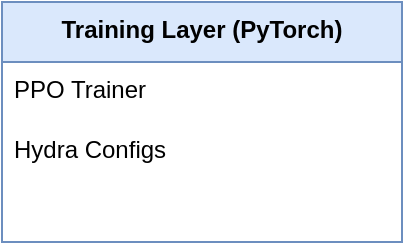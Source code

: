 <mxfile version="22.1.16" type="device">
  <diagram name="TinyRL Architecture" id="architecture">
    <mxGraphModel dx="1422" dy="794" grid="1" gridSize="10" guides="1" tooltips="1" connect="1" arrows="1" fold="1" page="1" pageScale="1" pageWidth="1169" pageHeight="827" math="0" shadow="0">
      <root>
        <mxCell id="0" />
        <mxCell id="1" parent="0" />
        
        <!-- Training Layer -->
        <mxCell id="training-layer" value="Training Layer (PyTorch)" style="swimlane;fontStyle=1;align=center;verticalAlign=top;childLayout=stackLayout;horizontal=1;startSize=30;horizontalStack=0;resizeParent=1;resizeParentMax=0;resizeLast=0;collapsible=1;marginBottom=0;whiteSpace=wrap;html=1;fillColor=#dae8fc;strokeColor=#6c8ebf;" vertex="1" parent="1">
          <mxGeometry x="40" y="40" width="200" height="120" as="geometry" />
        </mxCell>
        <mxCell id="ppo-trainer" value="PPO Trainer" style="text;strokeColor=none;fillColor=none;align=left;verticalAlign=top;spacingLeft=4;spacingRight=4;overflow=hidden;rotatable=0;points=[[0,0.5],[1,0.5]];portConstraint=eastwest;whiteSpace=wrap;html=1;" vertex="1" parent="training-layer">
          <mxGeometry y="30" width="200" height="30" as="geometry" />
        </mxCell>
        <mxCell id="hydra-config" value="Hydra Configs" style="text;strokeColor=none;fillColor=none;align=left;verticalAlign=top;spacingLeft=4;spacingRight=4;overflow=hidden;rotatable=0;points=[[0,0.5],[1,0.5]];portConstraint=eastwest;whiteSpace=wrap;html=1;" vertex="1" parent="training-layer">
          <mxGeometry y="60" width="200" height="30" as="geometry" />
        </mxCell>
        <mxCell id="wandb-logging" value="W&B Logging" style="text;strokeColor=none;fillColor=none;align=left;verticalAlign=top;spacingLeft=4;spacingRight=4;overflow=hidden;rotatable=0;points=[[0,0.5],[1,0.5]];portConstraint=eastwest;whiteSpace=wrap;html=1;" vertex="1" parent="training-layer">
          <mxGeometry y="90" width="200" height="30" as="geometry" />
        </mxCell>
        
        <!-- Conversion Layer -->
        <mxCell id="conversion-layer" value="Conversion Layer (Quantization)" style="swimlane;fontStyle=1;align=center;verticalAlign=top;childLayout=stackLayout;horizontal=1;startSize=30;horizontalStack=0;resizeParent=1;resizeParentMax=0;resizeLast=0;collapsible=1;marginBottom=0;whiteSpace=wrap;html=1;fillColor=#d5e8d4;strokeColor=#82b366;" vertex="1" parent="1">
          <mxGeometry x="280" y="40" width="200" height="120" as="geometry" />
        </mxCell>
        <mxCell id="distillation" value="Knowledge Distillation" style="text;strokeColor=none;fillColor=none;align=left;verticalAlign=top;spacingLeft=4;spacingRight=4;overflow=hidden;rotatable=0;points=[[0,0.5],[1,0.5]];portConstraint=eastwest;whiteSpace=wrap;html=1;" vertex="1" parent="conversion-layer">
          <mxGeometry y="30" width="200" height="30" as="geometry" />
        </mxCell>
        <mxCell id="quantization" value="Differentiable Quantizer" style="text;strokeColor=none;fillColor=none;align=left;verticalAlign=top;spacingLeft=4;spacingRight=4;overflow=hidden;rotatable=0;points=[[0,0.5],[1,0.5]];portConstraint=eastwest;whiteSpace=wrap;html=1;" vertex="1" parent="conversion-layer">
          <mxGeometry y="60" width="200" height="30" as="geometry" />
        </mxCell>
        <mxCell id="pruning" value="Critic Pruning + LUT" style="text;strokeColor=none;fillColor=none;align=left;verticalAlign=top;spacingLeft=4;spacingRight=4;overflow=hidden;rotatable=0;points=[[0,0.5],[1,0.5]];portConstraint=eastwest;whiteSpace=wrap;html=1;" vertex="1" parent="conversion-layer">
          <mxGeometry y="90" width="200" height="30" as="geometry" />
        </mxCell>
        
        <!-- Verification Layer -->
        <mxCell id="verification-layer" value="Verification Layer (Lean 4)" style="swimlane;fontStyle=1;align=center;verticalAlign=top;childLayout=stackLayout;horizontal=1;startSize=30;horizontalStack=0;resizeParent=1;resizeParentMax=0;resizeLast=0;collapsible=1;marginBottom=0;whiteSpace=wrap;html=1;fillColor=#fff2cc;strokeColor=#d6b656;" vertex="1" parent="1">
          <mxGeometry x="520" y="40" width="200" height="120" as="geometry" />
        </mxCell>
        <mxCell id="formal-proofs" value="Formal Proofs" style="text;strokeColor=none;fillColor=none;align=left;verticalAlign=top;spacingLeft=4;spacingRight=4;overflow=hidden;rotatable=0;points=[[0,0.5],[1,0.5]];portConstraint=eastwest;whiteSpace=wrap;html=1;" vertex="1" parent="verification-layer">
          <mxGeometry y="30" width="200" height="30" as="geometry" />
        </mxCell>
        <mxCell id="reward-preservation" value="Reward Preservation" style="text;strokeColor=none;fillColor=none;align=left;verticalAlign=top;spacingLeft=4;spacingRight=4;overflow=hidden;rotatable=0;points=[[0,0.5],[1,0.5]];portConstraint=eastwest;whiteSpace=wrap;html=1;" vertex="1" parent="verification-layer">
          <mxGeometry y="60" width="200" height="30" as="geometry" />
        </mxCell>
        <mxCell id="memory-bounds" value="Memory Bounds" style="text;strokeColor=none;fillColor=none;align=left;verticalAlign=top;spacingLeft=4;spacingRight=4;overflow=hidden;rotatable=0;points=[[0,0.5],[1,0.5]];portConstraint=eastwest;whiteSpace=wrap;html=1;" vertex="1" parent="verification-layer">
          <mxGeometry y="90" width="200" height="30" as="geometry" />
        </mxCell>
        
        <!-- Runtime Layer -->
        <mxCell id="runtime-layer" value="Runtime Layer (MCU/C)" style="swimlane;fontStyle=1;align=center;verticalAlign=top;childLayout=stackLayout;horizontal=1;startSize=30;horizontalStack=0;resizeParent=1;resizeParentMax=0;resizeLast=0;collapsible=1;marginBottom=0;whiteSpace=wrap;html=1;fillColor=#f8cecc;strokeColor=#b85450;" vertex="1" parent="1">
          <mxGeometry x="760" y="40" width="200" height="120" as="geometry" />
        </mxCell>
        <mxCell id="dispatcher" value="RAM Dispatcher" style="text;strokeColor=none;fillColor=none;align=left;verticalAlign=top;spacingLeft=4;spacingRight=4;overflow=hidden;rotatable=0;points=[[0,0.5],[1,0.5]];portConstraint=eastwest;whiteSpace=wrap;html=1;" vertex="1" parent="runtime-layer">
          <mxGeometry y="30" width="200" height="30" as="geometry" />
        </mxCell>
        <mxCell id="int8-kernels" value="Int8 Kernels" style="text;strokeColor=none;fillColor=none;align=left;verticalAlign=top;spacingLeft=4;spacingRight=4;overflow=hidden;rotatable=0;points=[[0,0.5],[1,0.5]];portConstraint=eastwest;whiteSpace=wrap;html=1;" vertex="1" parent="runtime-layer">
          <mxGeometry y="60" width="200" height="30" as="geometry" />
        </mxCell>
        <mxCell id="hal-interface" value="HAL Interface" style="text;strokeColor=none;fillColor=none;align=left;verticalAlign=top;spacingLeft=4;spacingRight=4;overflow=hidden;rotatable=0;points=[[0,0.5],[1,0.5]];portConstraint=eastwest;whiteSpace=wrap;html=1;" vertex="1" parent="runtime-layer">
          <mxGeometry y="90" width="200" height="30" as="geometry" />
        </mxCell>
        
        <!-- Data Flow Arrows -->
        <mxCell id="arrow1" value="" style="endArrow=classic;html=1;rounded=0;exitX=1;exitY=0.5;exitDx=0;exitDy=0;entryX=0;entryY=0.5;entryDx=0;entryDy=0;" edge="1" parent="1" source="training-layer" target="conversion-layer">
          <mxGeometry width="50" height="50" relative="1" as="geometry">
            <mxPoint x="290" y="100" as="sourcePoint" />
            <mxPoint x="340" y="50" as="targetPoint" />
          </mxGeometry>
        </mxCell>
        <mxCell id="arrow2" value="" style="endArrow=classic;html=1;rounded=0;exitX=1;exitY=0.5;exitDx=0;exitDy=0;entryX=0;entryY=0.5;entryDx=0;entryDy=0;" edge="1" parent="1" source="conversion-layer" target="verification-layer">
          <mxGeometry width="50" height="50" relative="1" as="geometry">
            <mxPoint x="530" y="100" as="sourcePoint" />
            <mxPoint x="580" y="50" as="targetPoint" />
          </mxGeometry>
        </mxCell>
        <mxCell id="arrow3" value="" style="endArrow=classic;html=1;rounded=0;exitX=1;exitY=0.5;exitDx=0;exitDy=0;entryX=0;entryY=0.5;entryDx=0;entryDy=0;" edge="1" parent="1" source="verification-layer" target="runtime-layer">
          <mxGeometry width="50" height="50" relative="1" as="geometry">
            <mxPoint x="770" y="100" as="sourcePoint" />
            <mxPoint x="820" y="50" as="targetPoint" />
          </mxGeometry>
        </mxCell>
        
        <!-- Memory Budgets -->
        <mxCell id="memory-budget" value="Memory Budgets" style="swimlane;fontStyle=1;align=center;verticalAlign=top;childLayout=stackLayout;horizontal=1;startSize=30;horizontalStack=0;resizeParent=1;resizeParentMax=0;resizeLast=0;collapsible=1;marginBottom=0;whiteSpace=wrap;html=1;fillColor=#e1d5e7;strokeColor=#9673a6;" vertex="1" parent="1">
          <mxGeometry x="40" y="200" width="920" height="100" as="geometry" />
        </mxCell>
        <mxCell id="ram-budget" value="RAM: ≤32KB (Stack: ≤4KB, Heap: ≤28KB)" style="text;strokeColor=none;fillColor=none;align=left;verticalAlign=top;spacingLeft=4;spacingRight=4;overflow=hidden;rotatable=0;points=[[0,0.5],[1,0.5]];portConstraint=eastwest;whiteSpace=wrap;html=1;" vertex="1" parent="memory-budget">
          <mxGeometry y="30" width="300" height="30" as="geometry" />
        </mxCell>
        <mxCell id="flash-budget" value="Flash: ≤128KB (Policy: ≤64KB, LUT: ≤32KB, HAL: ≤32KB)" style="text;strokeColor=none;fillColor=none;align=left;verticalAlign=top;spacingLeft=4;spacingRight=4;overflow=hidden;rotatable=0;points=[[0,0.5],[1,0.5]];portConstraint=eastwest;whiteSpace=wrap;html=1;" vertex="1" parent="memory-budget">
          <mxGeometry y="60" width="400" height="30" as="geometry" />
        </mxCell>
        <mxCell id="latency-budget" value="Latency: ≤5ms inference time on Cortex-M55" style="text;strokeColor=none;fillColor=none;align=left;verticalAlign=top;spacingLeft=4;spacingRight=4;overflow=hidden;rotatable=0;points=[[0,0.5],[1,0.5]];portConstraint=eastwest;whiteSpace=wrap;html=1;" vertex="1" parent="memory-budget">
          <mxGeometry y="90" width="350" height="30" as="geometry" />
        </mxCell>
        
        <!-- Interface Contracts -->
        <mxCell id="interface-contracts" value="Interface Contracts" style="swimlane;fontStyle=1;align=center;verticalAlign=top;childLayout=stackLayout;horizontal=1;startSize=30;horizontalStack=0;resizeParent=1;resizeParentMax=0;resizeLast=0;collapsible=1;marginBottom=0;whiteSpace=wrap;html=1;fillColor=#ffe6cc;strokeColor=#d79b00;" vertex="1" parent="1">
          <mxGeometry x="40" y="340" width="920" height="120" as="geometry" />
        </mxCell>
        <mxCell id="training-artifact" value="TrainingArtifact: {model_path, config, metrics, reproducibility_hash}" style="text;strokeColor=none;fillColor=none;align=left;verticalAlign=top;spacingLeft=4;spacingRight=4;overflow=hidden;rotatable=0;points=[[0,0.5],[1,0.5]];portConstraint=eastwest;whiteSpace=wrap;html=1;" vertex="1" parent="interface-contracts">
          <mxGeometry y="30" width="450" height="30" as="geometry" />
        </mxCell>
        <mxCell id="quantized-policy" value="QuantizedPolicyBin: {weights_int8, scales, lut_tables, memory_layout}" style="text;strokeColor=none;fillColor=none;align=left;verticalAlign=top;spacingLeft=4;spacingRight=4;overflow=hidden;rotatable=0;points=[[0,0.5],[1,0.5]];portConstraint=eastwest;whiteSpace=wrap;html=1;" vertex="1" parent="interface-contracts">
          <mxGeometry y="60" width="450" height="30" as="geometry" />
        </mxCell>
        <mxCell id="formal-proof" value="FormalProofBundle: {lean_theorems, smt_queries, verification_results}" style="text;strokeColor=none;fillColor=none;align=left;verticalAlign=top;spacingLeft=4;spacingRight=4;overflow=hidden;rotatable=0;points=[[0,0.5],[1,0.5]];portConstraint=eastwest;whiteSpace=wrap;html=1;" vertex="1" parent="interface-contracts">
          <mxGeometry y="90" width="450" height="30" as="geometry" />
        </mxCell>
        
      </root>
    </mxGraphModel>
  </diagram>
</mxfile> 